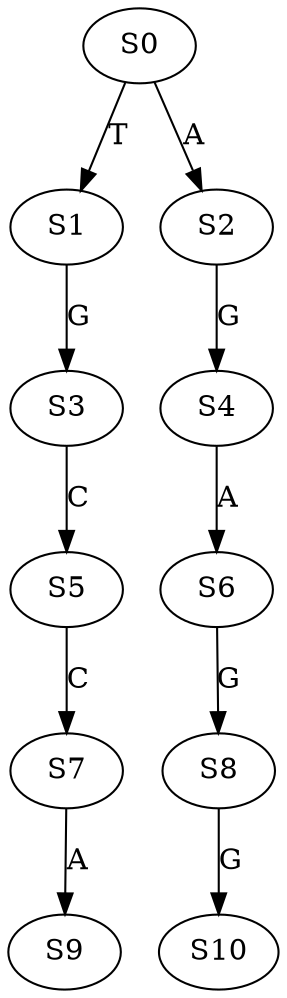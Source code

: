 strict digraph  {
	S0 -> S1 [ label = T ];
	S0 -> S2 [ label = A ];
	S1 -> S3 [ label = G ];
	S2 -> S4 [ label = G ];
	S3 -> S5 [ label = C ];
	S4 -> S6 [ label = A ];
	S5 -> S7 [ label = C ];
	S6 -> S8 [ label = G ];
	S7 -> S9 [ label = A ];
	S8 -> S10 [ label = G ];
}
